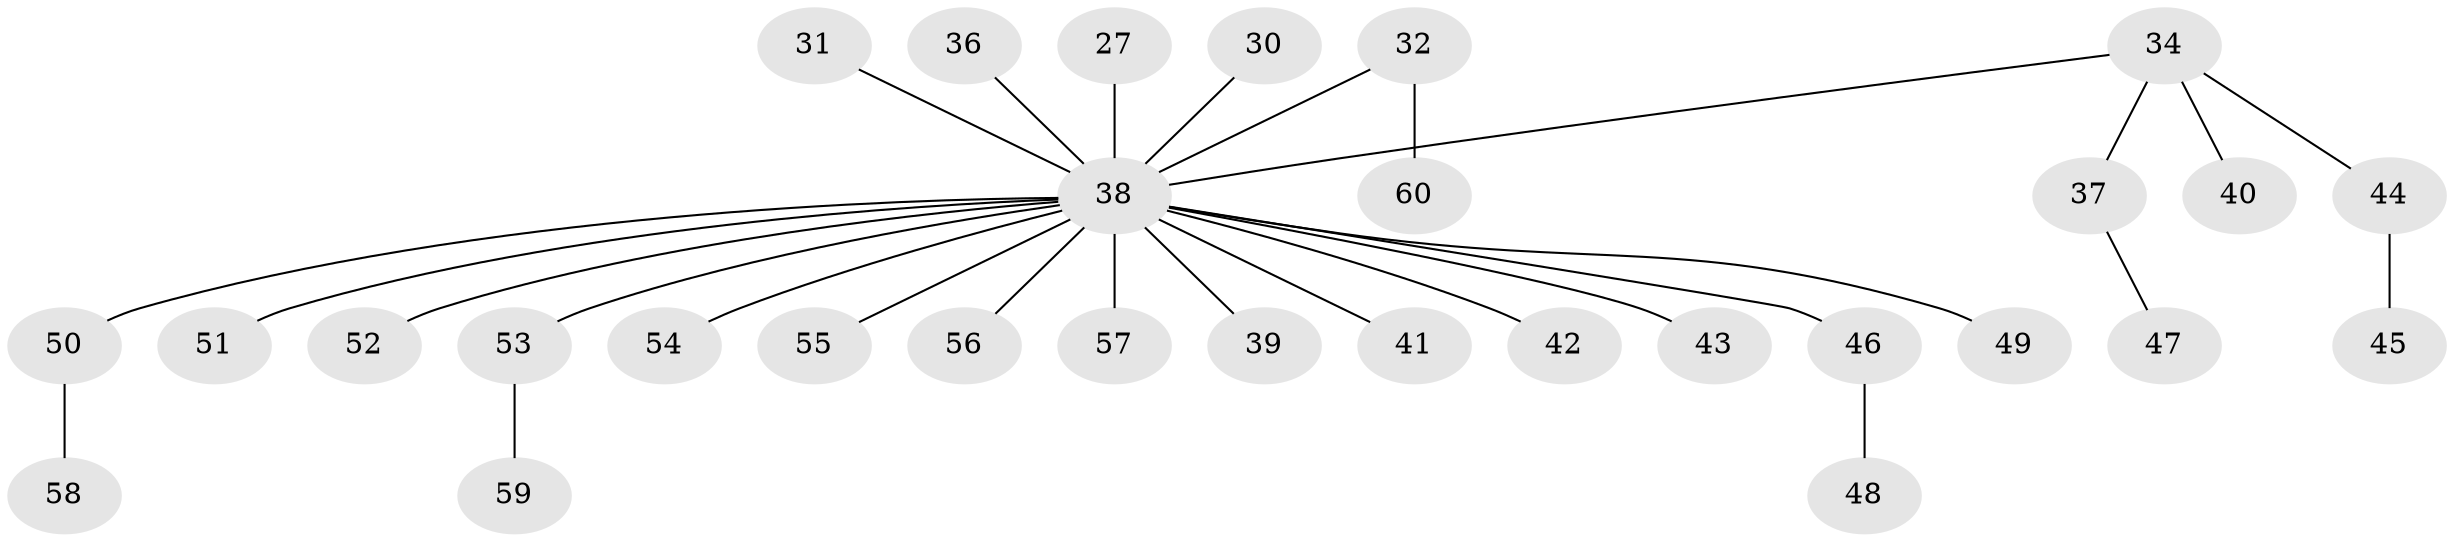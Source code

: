// original degree distribution, {3: 0.11666666666666667, 8: 0.016666666666666666, 4: 0.016666666666666666, 1: 0.5166666666666667, 5: 0.03333333333333333, 2: 0.26666666666666666, 6: 0.03333333333333333}
// Generated by graph-tools (version 1.1) at 2025/53/03/09/25 04:53:36]
// undirected, 30 vertices, 29 edges
graph export_dot {
graph [start="1"]
  node [color=gray90,style=filled];
  27;
  30;
  31;
  32;
  34 [super="+23+14+21"];
  36;
  37;
  38 [super="+5+13+6+19+20+35+4+29+7+11+33+25+15+17+22+26"];
  39;
  40 [super="+28"];
  41;
  42;
  43;
  44;
  45;
  46;
  47;
  48;
  49;
  50;
  51;
  52;
  53;
  54;
  55;
  56;
  57;
  58;
  59;
  60;
  27 -- 38;
  30 -- 38;
  31 -- 38;
  32 -- 60;
  32 -- 38;
  34 -- 37;
  34 -- 38;
  34 -- 44;
  34 -- 40;
  36 -- 38;
  37 -- 47;
  38 -- 50;
  38 -- 46;
  38 -- 52;
  38 -- 55;
  38 -- 54;
  38 -- 56;
  38 -- 53;
  38 -- 49;
  38 -- 51;
  38 -- 41;
  38 -- 57;
  38 -- 43;
  38 -- 42;
  38 -- 39;
  44 -- 45;
  46 -- 48;
  50 -- 58;
  53 -- 59;
}
